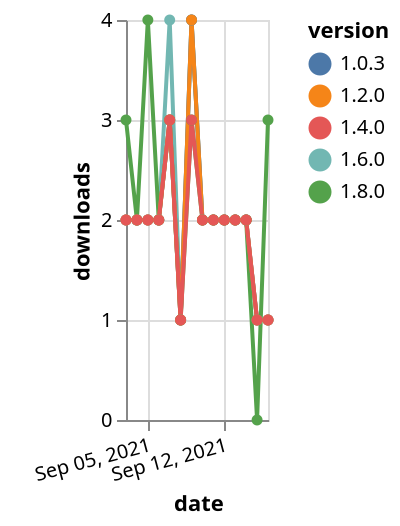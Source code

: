 {"$schema": "https://vega.github.io/schema/vega-lite/v5.json", "description": "A simple bar chart with embedded data.", "data": {"values": [{"date": "2021-09-03", "total": 748, "delta": 2, "version": "1.6.0"}, {"date": "2021-09-04", "total": 750, "delta": 2, "version": "1.6.0"}, {"date": "2021-09-05", "total": 752, "delta": 2, "version": "1.6.0"}, {"date": "2021-09-06", "total": 754, "delta": 2, "version": "1.6.0"}, {"date": "2021-09-07", "total": 758, "delta": 4, "version": "1.6.0"}, {"date": "2021-09-08", "total": 759, "delta": 1, "version": "1.6.0"}, {"date": "2021-09-09", "total": 763, "delta": 4, "version": "1.6.0"}, {"date": "2021-09-10", "total": 765, "delta": 2, "version": "1.6.0"}, {"date": "2021-09-11", "total": 767, "delta": 2, "version": "1.6.0"}, {"date": "2021-09-12", "total": 769, "delta": 2, "version": "1.6.0"}, {"date": "2021-09-13", "total": 771, "delta": 2, "version": "1.6.0"}, {"date": "2021-09-14", "total": 773, "delta": 2, "version": "1.6.0"}, {"date": "2021-09-15", "total": 774, "delta": 1, "version": "1.6.0"}, {"date": "2021-09-16", "total": 775, "delta": 1, "version": "1.6.0"}, {"date": "2021-09-03", "total": 234, "delta": 3, "version": "1.8.0"}, {"date": "2021-09-04", "total": 236, "delta": 2, "version": "1.8.0"}, {"date": "2021-09-05", "total": 240, "delta": 4, "version": "1.8.0"}, {"date": "2021-09-06", "total": 242, "delta": 2, "version": "1.8.0"}, {"date": "2021-09-07", "total": 245, "delta": 3, "version": "1.8.0"}, {"date": "2021-09-08", "total": 246, "delta": 1, "version": "1.8.0"}, {"date": "2021-09-09", "total": 249, "delta": 3, "version": "1.8.0"}, {"date": "2021-09-10", "total": 251, "delta": 2, "version": "1.8.0"}, {"date": "2021-09-11", "total": 253, "delta": 2, "version": "1.8.0"}, {"date": "2021-09-12", "total": 255, "delta": 2, "version": "1.8.0"}, {"date": "2021-09-13", "total": 257, "delta": 2, "version": "1.8.0"}, {"date": "2021-09-14", "total": 259, "delta": 2, "version": "1.8.0"}, {"date": "2021-09-15", "total": 259, "delta": 0, "version": "1.8.0"}, {"date": "2021-09-16", "total": 262, "delta": 3, "version": "1.8.0"}, {"date": "2021-09-03", "total": 1628, "delta": 2, "version": "1.0.3"}, {"date": "2021-09-04", "total": 1630, "delta": 2, "version": "1.0.3"}, {"date": "2021-09-05", "total": 1632, "delta": 2, "version": "1.0.3"}, {"date": "2021-09-06", "total": 1634, "delta": 2, "version": "1.0.3"}, {"date": "2021-09-07", "total": 1637, "delta": 3, "version": "1.0.3"}, {"date": "2021-09-08", "total": 1638, "delta": 1, "version": "1.0.3"}, {"date": "2021-09-09", "total": 1642, "delta": 4, "version": "1.0.3"}, {"date": "2021-09-10", "total": 1644, "delta": 2, "version": "1.0.3"}, {"date": "2021-09-11", "total": 1646, "delta": 2, "version": "1.0.3"}, {"date": "2021-09-12", "total": 1648, "delta": 2, "version": "1.0.3"}, {"date": "2021-09-13", "total": 1650, "delta": 2, "version": "1.0.3"}, {"date": "2021-09-14", "total": 1652, "delta": 2, "version": "1.0.3"}, {"date": "2021-09-15", "total": 1653, "delta": 1, "version": "1.0.3"}, {"date": "2021-09-16", "total": 1654, "delta": 1, "version": "1.0.3"}, {"date": "2021-09-03", "total": 1484, "delta": 2, "version": "1.2.0"}, {"date": "2021-09-04", "total": 1486, "delta": 2, "version": "1.2.0"}, {"date": "2021-09-05", "total": 1488, "delta": 2, "version": "1.2.0"}, {"date": "2021-09-06", "total": 1490, "delta": 2, "version": "1.2.0"}, {"date": "2021-09-07", "total": 1493, "delta": 3, "version": "1.2.0"}, {"date": "2021-09-08", "total": 1494, "delta": 1, "version": "1.2.0"}, {"date": "2021-09-09", "total": 1498, "delta": 4, "version": "1.2.0"}, {"date": "2021-09-10", "total": 1500, "delta": 2, "version": "1.2.0"}, {"date": "2021-09-11", "total": 1502, "delta": 2, "version": "1.2.0"}, {"date": "2021-09-12", "total": 1504, "delta": 2, "version": "1.2.0"}, {"date": "2021-09-13", "total": 1506, "delta": 2, "version": "1.2.0"}, {"date": "2021-09-14", "total": 1508, "delta": 2, "version": "1.2.0"}, {"date": "2021-09-15", "total": 1509, "delta": 1, "version": "1.2.0"}, {"date": "2021-09-16", "total": 1510, "delta": 1, "version": "1.2.0"}, {"date": "2021-09-03", "total": 1025, "delta": 2, "version": "1.4.0"}, {"date": "2021-09-04", "total": 1027, "delta": 2, "version": "1.4.0"}, {"date": "2021-09-05", "total": 1029, "delta": 2, "version": "1.4.0"}, {"date": "2021-09-06", "total": 1031, "delta": 2, "version": "1.4.0"}, {"date": "2021-09-07", "total": 1034, "delta": 3, "version": "1.4.0"}, {"date": "2021-09-08", "total": 1035, "delta": 1, "version": "1.4.0"}, {"date": "2021-09-09", "total": 1038, "delta": 3, "version": "1.4.0"}, {"date": "2021-09-10", "total": 1040, "delta": 2, "version": "1.4.0"}, {"date": "2021-09-11", "total": 1042, "delta": 2, "version": "1.4.0"}, {"date": "2021-09-12", "total": 1044, "delta": 2, "version": "1.4.0"}, {"date": "2021-09-13", "total": 1046, "delta": 2, "version": "1.4.0"}, {"date": "2021-09-14", "total": 1048, "delta": 2, "version": "1.4.0"}, {"date": "2021-09-15", "total": 1049, "delta": 1, "version": "1.4.0"}, {"date": "2021-09-16", "total": 1050, "delta": 1, "version": "1.4.0"}]}, "width": "container", "mark": {"type": "line", "point": {"filled": true}}, "encoding": {"x": {"field": "date", "type": "temporal", "timeUnit": "yearmonthdate", "title": "date", "axis": {"labelAngle": -15}}, "y": {"field": "delta", "type": "quantitative", "title": "downloads"}, "color": {"field": "version", "type": "nominal"}, "tooltip": {"field": "delta"}}}